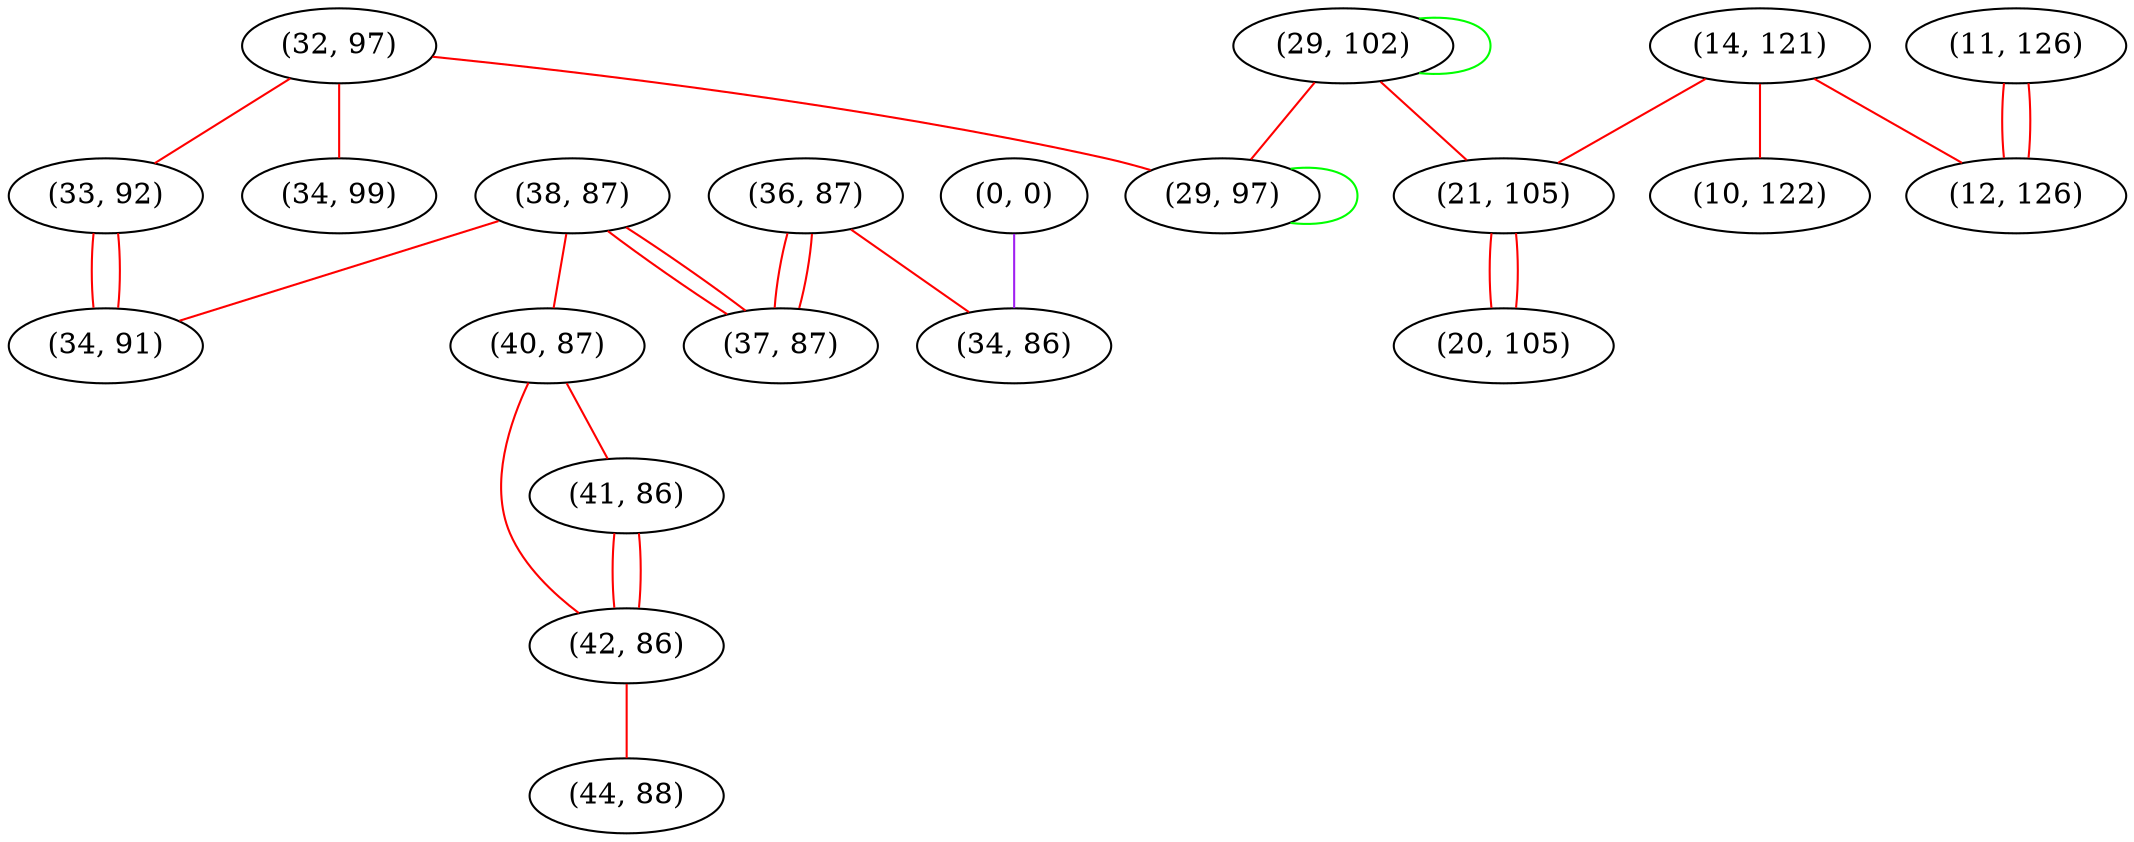 graph "" {
"(29, 102)";
"(32, 97)";
"(38, 87)";
"(40, 87)";
"(11, 126)";
"(29, 97)";
"(41, 86)";
"(14, 121)";
"(42, 86)";
"(0, 0)";
"(44, 88)";
"(21, 105)";
"(36, 87)";
"(34, 86)";
"(20, 105)";
"(12, 126)";
"(33, 92)";
"(10, 122)";
"(34, 99)";
"(37, 87)";
"(34, 91)";
"(29, 102)" -- "(29, 102)"  [color=green, key=0, weight=2];
"(29, 102)" -- "(21, 105)"  [color=red, key=0, weight=1];
"(29, 102)" -- "(29, 97)"  [color=red, key=0, weight=1];
"(32, 97)" -- "(29, 97)"  [color=red, key=0, weight=1];
"(32, 97)" -- "(34, 99)"  [color=red, key=0, weight=1];
"(32, 97)" -- "(33, 92)"  [color=red, key=0, weight=1];
"(38, 87)" -- "(37, 87)"  [color=red, key=0, weight=1];
"(38, 87)" -- "(37, 87)"  [color=red, key=1, weight=1];
"(38, 87)" -- "(34, 91)"  [color=red, key=0, weight=1];
"(38, 87)" -- "(40, 87)"  [color=red, key=0, weight=1];
"(40, 87)" -- "(41, 86)"  [color=red, key=0, weight=1];
"(40, 87)" -- "(42, 86)"  [color=red, key=0, weight=1];
"(11, 126)" -- "(12, 126)"  [color=red, key=0, weight=1];
"(11, 126)" -- "(12, 126)"  [color=red, key=1, weight=1];
"(29, 97)" -- "(29, 97)"  [color=green, key=0, weight=2];
"(41, 86)" -- "(42, 86)"  [color=red, key=0, weight=1];
"(41, 86)" -- "(42, 86)"  [color=red, key=1, weight=1];
"(14, 121)" -- "(21, 105)"  [color=red, key=0, weight=1];
"(14, 121)" -- "(12, 126)"  [color=red, key=0, weight=1];
"(14, 121)" -- "(10, 122)"  [color=red, key=0, weight=1];
"(42, 86)" -- "(44, 88)"  [color=red, key=0, weight=1];
"(0, 0)" -- "(34, 86)"  [color=purple, key=0, weight=4];
"(21, 105)" -- "(20, 105)"  [color=red, key=0, weight=1];
"(21, 105)" -- "(20, 105)"  [color=red, key=1, weight=1];
"(36, 87)" -- "(37, 87)"  [color=red, key=0, weight=1];
"(36, 87)" -- "(37, 87)"  [color=red, key=1, weight=1];
"(36, 87)" -- "(34, 86)"  [color=red, key=0, weight=1];
"(33, 92)" -- "(34, 91)"  [color=red, key=0, weight=1];
"(33, 92)" -- "(34, 91)"  [color=red, key=1, weight=1];
}
